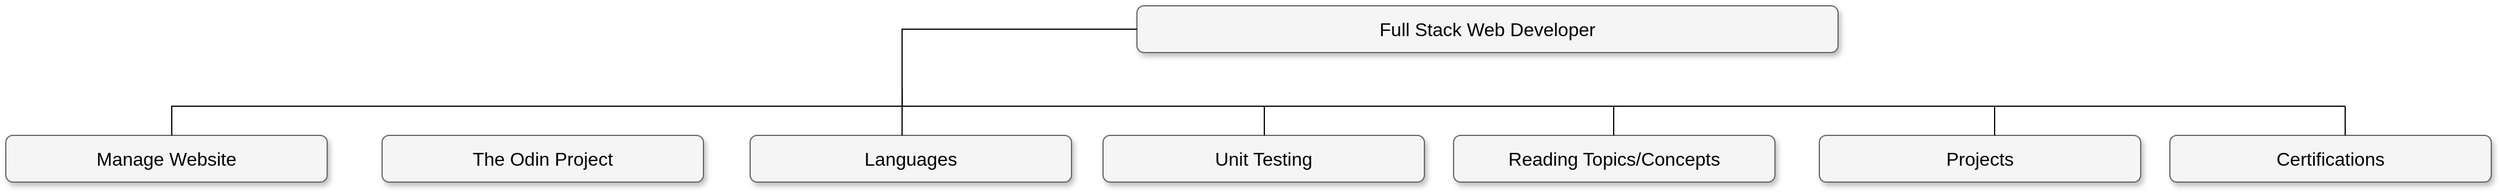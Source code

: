 <mxfile version="16.5.2" type="github">
  <diagram name="Page-1" id="b98fa263-6416-c6ec-5b7d-78bf54ef71d0">
    <mxGraphModel dx="2844" dy="1524" grid="0" gridSize="10" guides="1" tooltips="1" connect="1" arrows="1" fold="1" page="1" pageScale="1.5" pageWidth="850" pageHeight="1100" background="#FFFFFF" math="0" shadow="0">
      <root>
        <mxCell id="0" style=";html=1;" />
        <mxCell id="1" style=";html=1;" parent="0" />
        <mxCell id="303ed1de8c2c98b4-3" value="Full Stack Web Developer" style="whiteSpace=wrap;html=1;rounded=1;shadow=1;strokeWidth=1;fontSize=16;align=center;fillColor=#f5f5f5;strokeColor=#666666;" parent="1" vertex="1">
          <mxGeometry x="976" y="38" width="600" height="40" as="geometry" />
        </mxCell>
        <mxCell id="303ed1de8c2c98b4-5" value="The Odin Project" style="whiteSpace=wrap;html=1;rounded=1;shadow=1;strokeWidth=1;fontSize=16;align=center;fillColor=#f5f5f5;strokeColor=#666666;" parent="1" vertex="1">
          <mxGeometry x="330" y="149" width="275" height="40" as="geometry" />
        </mxCell>
        <mxCell id="303ed1de8c2c98b4-6" value="Languages" style="whiteSpace=wrap;html=1;rounded=1;shadow=1;strokeWidth=1;fontSize=16;align=center;fillColor=#f5f5f5;strokeColor=#666666;" parent="1" vertex="1">
          <mxGeometry x="645" y="149" width="275" height="40" as="geometry" />
        </mxCell>
        <mxCell id="303ed1de8c2c98b4-7" value="Manage Website" style="whiteSpace=wrap;html=1;rounded=1;shadow=1;strokeWidth=1;fontSize=16;align=center;fillColor=#f5f5f5;strokeColor=#666666;" parent="1" vertex="1">
          <mxGeometry x="8" y="149" width="275" height="40" as="geometry" />
        </mxCell>
        <mxCell id="303ed1de8c2c98b4-8" value="Unit Testing" style="whiteSpace=wrap;html=1;rounded=1;shadow=1;strokeWidth=1;fontSize=16;align=center;fillColor=#f5f5f5;strokeColor=#666666;" parent="1" vertex="1">
          <mxGeometry x="947" y="149" width="275" height="40" as="geometry" />
        </mxCell>
        <mxCell id="303ed1de8c2c98b4-9" value="Reading Topics/Concepts" style="whiteSpace=wrap;html=1;rounded=1;shadow=1;strokeWidth=1;fontSize=16;align=center;fillColor=#f5f5f5;strokeColor=#666666;" parent="1" vertex="1">
          <mxGeometry x="1247" y="149" width="275" height="40" as="geometry" />
        </mxCell>
        <mxCell id="303ed1de8c2c98b4-79" style="edgeStyle=orthogonalEdgeStyle;html=1;startSize=6;endFill=0;endSize=6;strokeWidth=1;fontSize=16;rounded=0;endArrow=none;" parent="1" source="303ed1de8c2c98b4-3" edge="1">
          <mxGeometry relative="1" as="geometry">
            <mxPoint x="775" y="117" as="targetPoint" />
            <Array as="points">
              <mxPoint x="775" y="58" />
            </Array>
          </mxGeometry>
        </mxCell>
        <mxCell id="303ed1de8c2c98b4-81" style="edgeStyle=elbowEdgeStyle;html=1;startSize=6;endFill=0;endSize=6;strokeWidth=1;fontSize=16;rounded=0;endArrow=none;" parent="1" target="303ed1de8c2c98b4-6" edge="1">
          <mxGeometry relative="1" as="geometry">
            <Array as="points">
              <mxPoint x="775" y="129" />
            </Array>
            <mxPoint x="775" y="109" as="sourcePoint" />
          </mxGeometry>
        </mxCell>
        <mxCell id="303ed1de8c2c98b4-82" style="edgeStyle=orthogonalEdgeStyle;html=1;startSize=6;endFill=0;endSize=6;strokeWidth=1;fontSize=16;rounded=0;endArrow=none;exitX=0.5;exitY=1;" parent="1" target="303ed1de8c2c98b4-7" edge="1">
          <mxGeometry relative="1" as="geometry">
            <Array as="points">
              <mxPoint x="775" y="124" />
              <mxPoint x="150" y="124" />
            </Array>
            <mxPoint x="775" y="109" as="sourcePoint" />
          </mxGeometry>
        </mxCell>
        <mxCell id="303ed1de8c2c98b4-83" style="edgeStyle=orthogonalEdgeStyle;html=1;startSize=6;endFill=0;endSize=6;strokeWidth=1;fontSize=16;rounded=0;endArrow=none;" parent="1" target="303ed1de8c2c98b4-8" edge="1">
          <mxGeometry relative="1" as="geometry">
            <Array as="points">
              <mxPoint x="775" y="124" />
              <mxPoint x="1085" y="124" />
            </Array>
            <mxPoint x="775.077" y="109" as="sourcePoint" />
          </mxGeometry>
        </mxCell>
        <mxCell id="303ed1de8c2c98b4-84" style="edgeStyle=orthogonalEdgeStyle;html=1;startSize=6;endFill=0;endSize=6;strokeWidth=1;fontSize=16;rounded=0;endArrow=none;" parent="1" target="303ed1de8c2c98b4-9" edge="1">
          <mxGeometry relative="1" as="geometry">
            <Array as="points">
              <mxPoint x="775" y="124" />
              <mxPoint x="1384" y="124" />
            </Array>
            <mxPoint x="775.077" y="109" as="sourcePoint" />
          </mxGeometry>
        </mxCell>
        <mxCell id="gmK9K836Q3CP84srtli5-4" value="Projects" style="whiteSpace=wrap;html=1;rounded=1;shadow=1;strokeWidth=1;fontSize=16;align=center;fillColor=#f5f5f5;strokeColor=#666666;" vertex="1" parent="1">
          <mxGeometry x="1560" y="149" width="275" height="40" as="geometry" />
        </mxCell>
        <mxCell id="gmK9K836Q3CP84srtli5-9" value="" style="endArrow=none;html=1;rounded=0;exitX=0.593;exitY=0.473;exitDx=0;exitDy=0;exitPerimeter=0;" edge="1" parent="1">
          <mxGeometry width="50" height="50" relative="1" as="geometry">
            <mxPoint x="1384.5" y="124" as="sourcePoint" />
            <mxPoint x="1710" y="124" as="targetPoint" />
          </mxGeometry>
        </mxCell>
        <mxCell id="gmK9K836Q3CP84srtli5-10" value="" style="endArrow=none;html=1;rounded=0;" edge="1" parent="1">
          <mxGeometry width="50" height="50" relative="1" as="geometry">
            <mxPoint x="1710" y="149" as="sourcePoint" />
            <mxPoint x="1710" y="129" as="targetPoint" />
            <Array as="points">
              <mxPoint x="1710" y="124" />
            </Array>
          </mxGeometry>
        </mxCell>
        <mxCell id="gmK9K836Q3CP84srtli5-11" value="Certifications" style="whiteSpace=wrap;html=1;rounded=1;shadow=1;strokeWidth=1;fontSize=16;align=center;fillColor=#f5f5f5;strokeColor=#666666;" vertex="1" parent="1">
          <mxGeometry x="1860" y="149" width="275" height="40" as="geometry" />
        </mxCell>
        <mxCell id="gmK9K836Q3CP84srtli5-12" value="" style="endArrow=none;html=1;rounded=0;" edge="1" parent="1">
          <mxGeometry width="50" height="50" relative="1" as="geometry">
            <mxPoint x="2010" y="149" as="sourcePoint" />
            <mxPoint x="2010" y="129" as="targetPoint" />
            <Array as="points">
              <mxPoint x="2010" y="124" />
            </Array>
          </mxGeometry>
        </mxCell>
        <mxCell id="gmK9K836Q3CP84srtli5-13" value="" style="endArrow=none;html=1;rounded=0;" edge="1" parent="1">
          <mxGeometry width="50" height="50" relative="1" as="geometry">
            <mxPoint x="1710" y="124" as="sourcePoint" />
            <mxPoint x="2010" y="124" as="targetPoint" />
          </mxGeometry>
        </mxCell>
      </root>
    </mxGraphModel>
  </diagram>
</mxfile>
